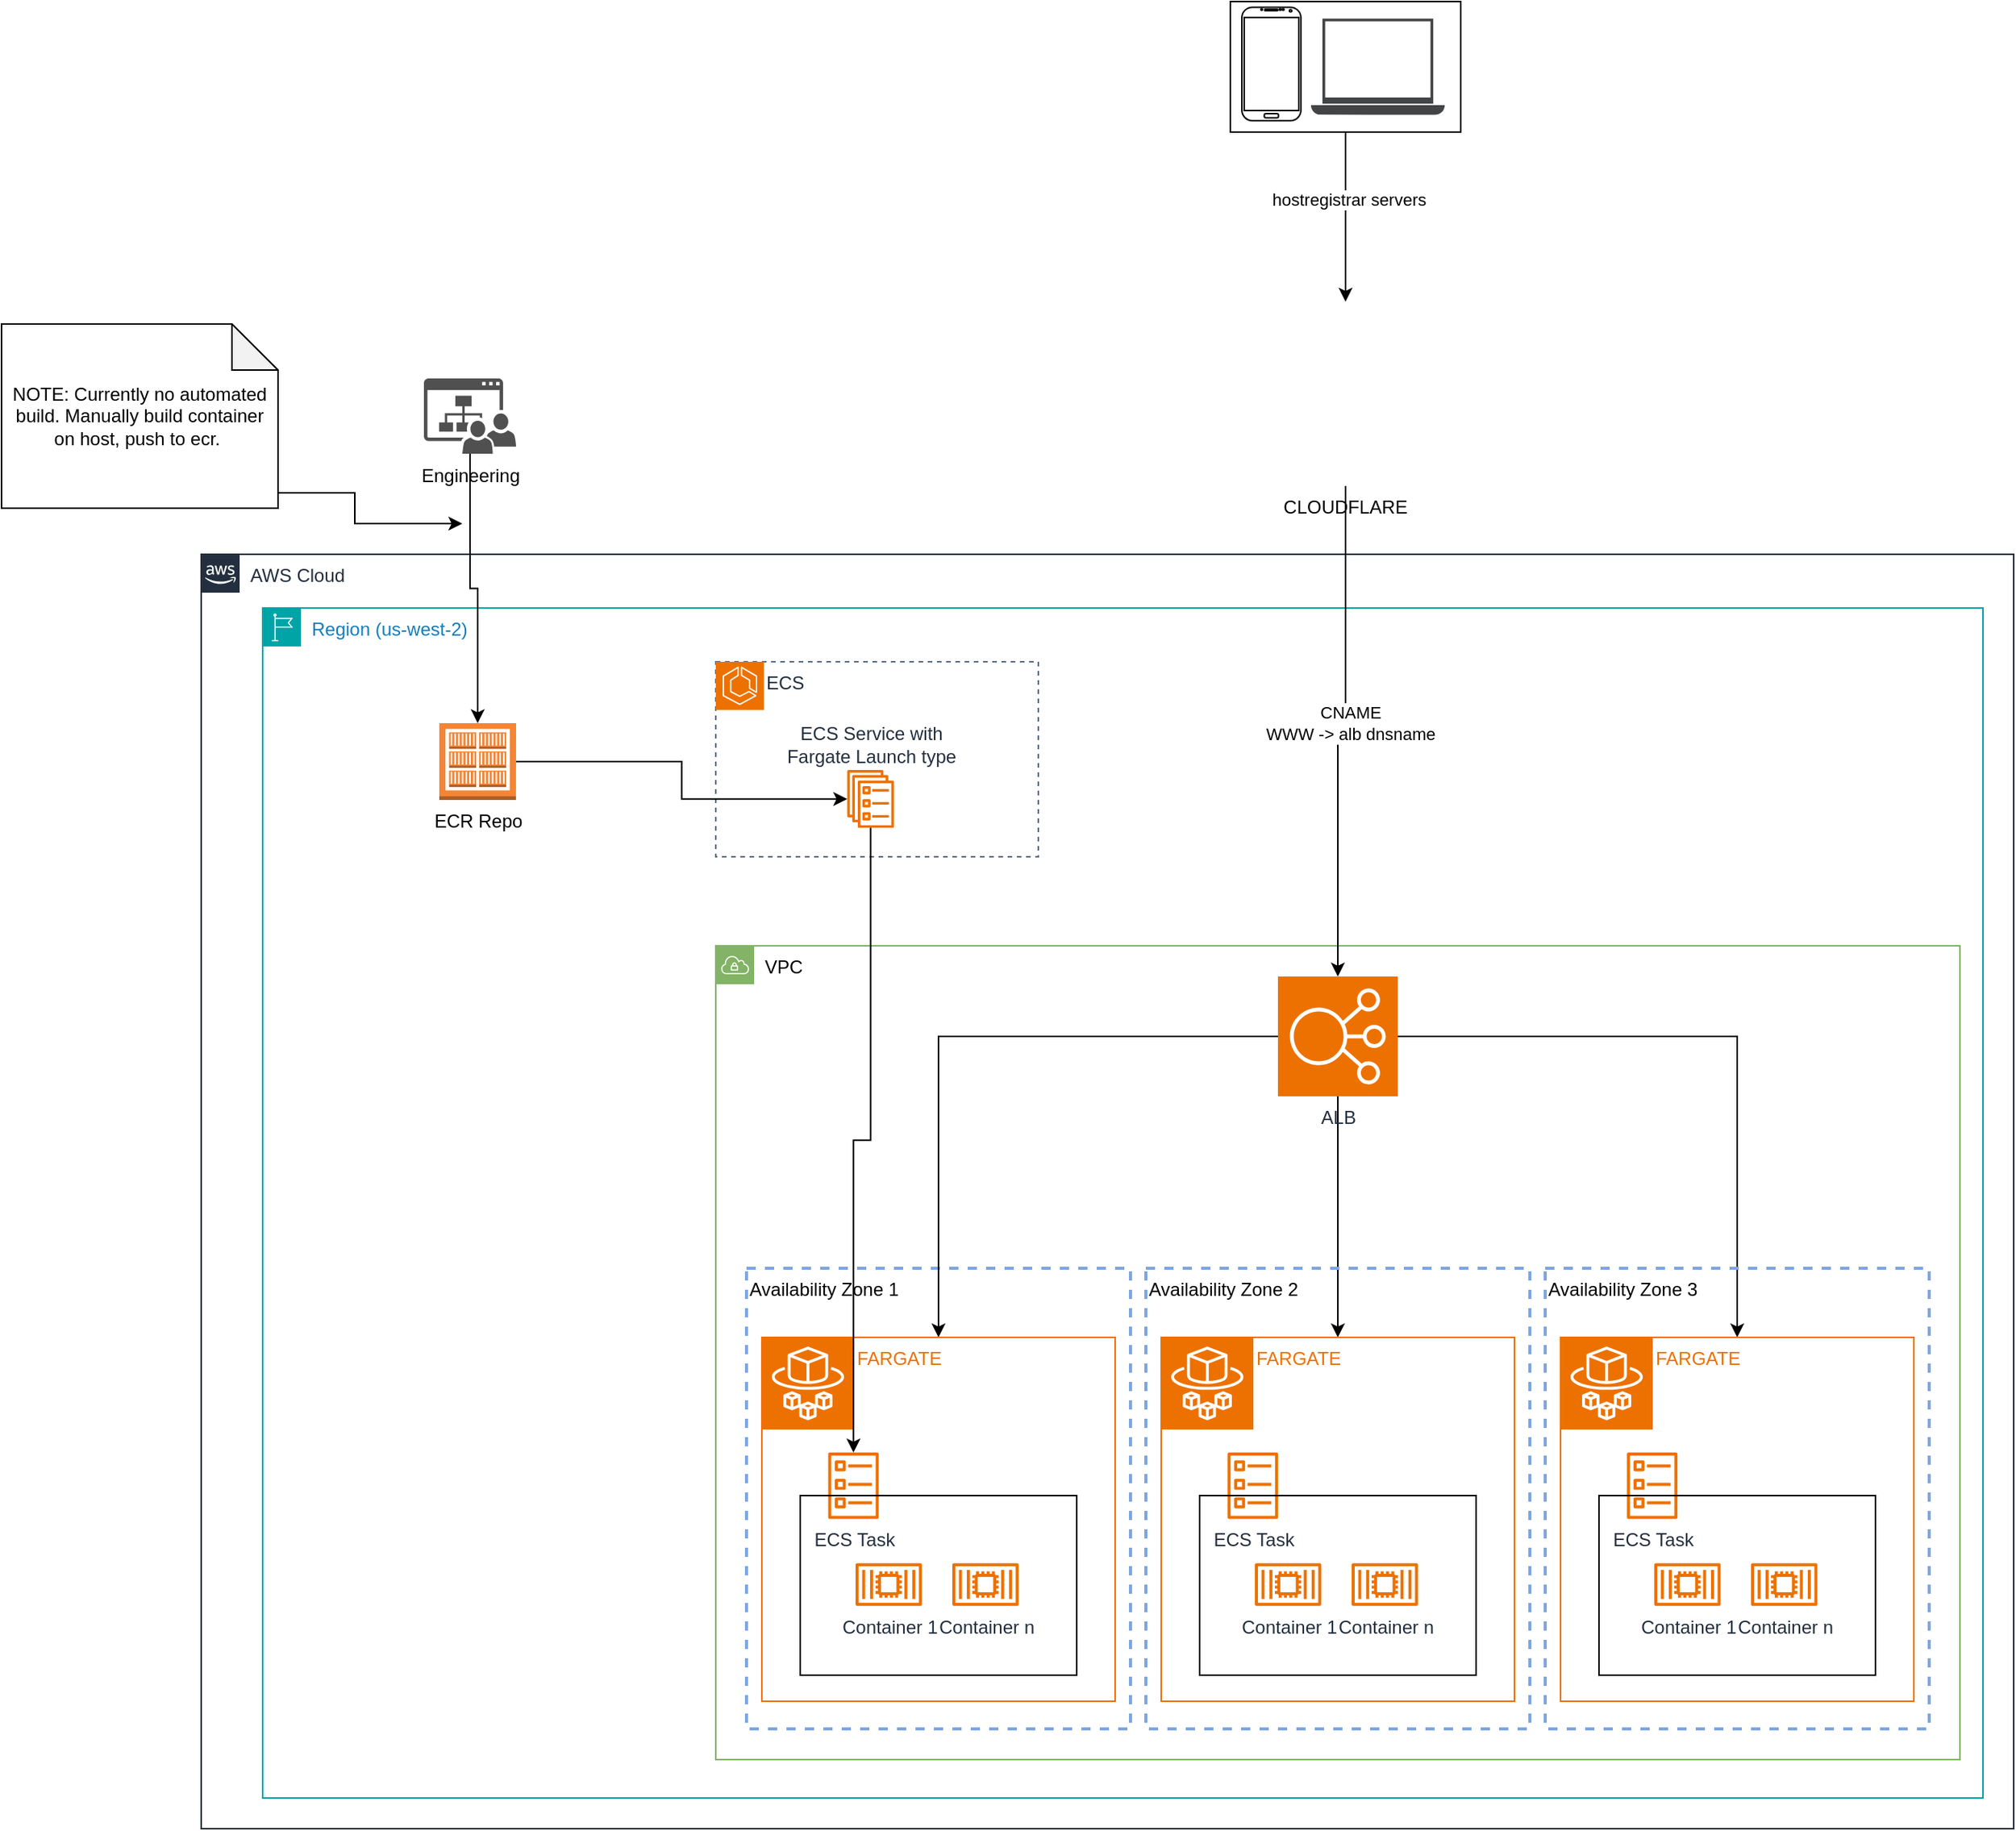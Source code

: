 <mxfile version="22.1.21" type="device">
  <diagram name="Page-1" id="luok9y-tI8inO8Tl4_r4">
    <mxGraphModel dx="2251" dy="2282" grid="1" gridSize="10" guides="1" tooltips="1" connect="1" arrows="1" fold="1" page="1" pageScale="1" pageWidth="850" pageHeight="1100" math="0" shadow="0">
      <root>
        <mxCell id="0" />
        <mxCell id="1" parent="0" />
        <mxCell id="ONaPFHFQr5TVcbF1_sKs-17" value="VPC" style="sketch=0;outlineConnect=0;html=1;whiteSpace=wrap;fontSize=12;fontStyle=0;shape=mxgraph.aws4.group;grIcon=mxgraph.aws4.group_vpc;strokeColor=#82b366;fillColor=none;verticalAlign=top;align=left;spacingLeft=30;dashed=0;strokeWidth=1;" vertex="1" parent="1">
          <mxGeometry x="25" y="435" width="810" height="530" as="geometry" />
        </mxCell>
        <mxCell id="ONaPFHFQr5TVcbF1_sKs-18" value="Availability Zone 1" style="rounded=0;whiteSpace=wrap;html=1;fillColor=none;align=left;verticalAlign=top;dashed=1;strokeWidth=2;strokeColor=#7EA6E0;" vertex="1" parent="1">
          <mxGeometry x="45" y="645" width="250" height="300" as="geometry" />
        </mxCell>
        <mxCell id="ONaPFHFQr5TVcbF1_sKs-79" style="edgeStyle=orthogonalEdgeStyle;rounded=0;orthogonalLoop=1;jettySize=auto;html=1;entryX=0.5;entryY=0;entryDx=0;entryDy=0;" edge="1" parent="1" source="ONaPFHFQr5TVcbF1_sKs-32" target="ONaPFHFQr5TVcbF1_sKs-44">
          <mxGeometry relative="1" as="geometry" />
        </mxCell>
        <mxCell id="ONaPFHFQr5TVcbF1_sKs-80" style="edgeStyle=orthogonalEdgeStyle;rounded=0;orthogonalLoop=1;jettySize=auto;html=1;entryX=0.5;entryY=0;entryDx=0;entryDy=0;" edge="1" parent="1" source="ONaPFHFQr5TVcbF1_sKs-32" target="ONaPFHFQr5TVcbF1_sKs-63">
          <mxGeometry relative="1" as="geometry" />
        </mxCell>
        <mxCell id="ONaPFHFQr5TVcbF1_sKs-81" style="edgeStyle=orthogonalEdgeStyle;rounded=0;orthogonalLoop=1;jettySize=auto;html=1;" edge="1" parent="1" source="ONaPFHFQr5TVcbF1_sKs-32" target="ONaPFHFQr5TVcbF1_sKs-72">
          <mxGeometry relative="1" as="geometry" />
        </mxCell>
        <mxCell id="ONaPFHFQr5TVcbF1_sKs-32" value="ALB" style="sketch=0;points=[[0,0,0],[0.25,0,0],[0.5,0,0],[0.75,0,0],[1,0,0],[0,1,0],[0.25,1,0],[0.5,1,0],[0.75,1,0],[1,1,0],[0,0.25,0],[0,0.5,0],[0,0.75,0],[1,0.25,0],[1,0.5,0],[1,0.75,0]];outlineConnect=0;fontColor=#232F3E;fillColor=#ED7100;strokeColor=#ffffff;dashed=0;verticalLabelPosition=bottom;verticalAlign=top;align=center;html=1;fontSize=12;fontStyle=0;aspect=fixed;shape=mxgraph.aws4.resourceIcon;resIcon=mxgraph.aws4.elastic_load_balancing;" vertex="1" parent="1">
          <mxGeometry x="391" y="455" width="78" height="78" as="geometry" />
        </mxCell>
        <mxCell id="ONaPFHFQr5TVcbF1_sKs-33" value="AWS Cloud" style="points=[[0,0],[0.25,0],[0.5,0],[0.75,0],[1,0],[1,0.25],[1,0.5],[1,0.75],[1,1],[0.75,1],[0.5,1],[0.25,1],[0,1],[0,0.75],[0,0.5],[0,0.25]];outlineConnect=0;gradientColor=none;html=1;whiteSpace=wrap;fontSize=12;fontStyle=0;container=1;pointerEvents=0;collapsible=0;recursiveResize=0;shape=mxgraph.aws4.group;grIcon=mxgraph.aws4.group_aws_cloud_alt;strokeColor=#232F3E;fillColor=none;verticalAlign=top;align=left;spacingLeft=30;fontColor=#232F3E;dashed=0;" vertex="1" parent="1">
          <mxGeometry x="-310" y="180" width="1180" height="830" as="geometry" />
        </mxCell>
        <mxCell id="ONaPFHFQr5TVcbF1_sKs-34" value="Region (us-west-2)" style="points=[[0,0],[0.25,0],[0.5,0],[0.75,0],[1,0],[1,0.25],[1,0.5],[1,0.75],[1,1],[0.75,1],[0.5,1],[0.25,1],[0,1],[0,0.75],[0,0.5],[0,0.25]];outlineConnect=0;gradientColor=none;html=1;whiteSpace=wrap;fontSize=12;fontStyle=0;container=1;pointerEvents=0;collapsible=0;recursiveResize=0;shape=mxgraph.aws4.group;grIcon=mxgraph.aws4.group_region;strokeColor=#00A4A6;fillColor=none;verticalAlign=top;align=left;spacingLeft=30;fontColor=#147EBA;" vertex="1" parent="ONaPFHFQr5TVcbF1_sKs-33">
          <mxGeometry x="40" y="35" width="1120" height="775" as="geometry" />
        </mxCell>
        <mxCell id="ONaPFHFQr5TVcbF1_sKs-45" value="" style="group" vertex="1" connectable="0" parent="ONaPFHFQr5TVcbF1_sKs-34">
          <mxGeometry x="325" y="475" width="230" height="237" as="geometry" />
        </mxCell>
        <mxCell id="ONaPFHFQr5TVcbF1_sKs-44" value="" style="rounded=0;whiteSpace=wrap;html=1;fillColor=none;strokeColor=#ed7100;strokeWidth=1;" vertex="1" parent="ONaPFHFQr5TVcbF1_sKs-45">
          <mxGeometry width="230" height="237" as="geometry" />
        </mxCell>
        <mxCell id="ONaPFHFQr5TVcbF1_sKs-42" value="FARGATE" style="sketch=0;points=[[0,0,0],[0.25,0,0],[0.5,0,0],[0.75,0,0],[1,0,0],[0,1,0],[0.25,1,0],[0.5,1,0],[0.75,1,0],[1,1,0],[0,0.25,0],[0,0.5,0],[0,0.75,0],[1,0.25,0],[1,0.5,0],[1,0.75,0]];outlineConnect=0;fontColor=#ed7100;fillColor=#ED7100;strokeColor=#ffffff;dashed=0;verticalLabelPosition=middle;verticalAlign=top;align=left;html=1;fontSize=12;fontStyle=0;aspect=fixed;shape=mxgraph.aws4.resourceIcon;resIcon=mxgraph.aws4.fargate;labelPosition=right;" vertex="1" parent="ONaPFHFQr5TVcbF1_sKs-45">
          <mxGeometry width="60" height="60" as="geometry" />
        </mxCell>
        <mxCell id="ONaPFHFQr5TVcbF1_sKs-55" value="" style="group" vertex="1" connectable="0" parent="ONaPFHFQr5TVcbF1_sKs-34">
          <mxGeometry x="350" y="550" width="180" height="145" as="geometry" />
        </mxCell>
        <mxCell id="ONaPFHFQr5TVcbF1_sKs-41" value="ECS Task" style="sketch=0;outlineConnect=0;fontColor=#232F3E;gradientColor=none;fillColor=#ED7100;strokeColor=none;dashed=0;verticalLabelPosition=bottom;verticalAlign=top;align=center;html=1;fontSize=12;fontStyle=0;aspect=fixed;pointerEvents=1;shape=mxgraph.aws4.ecs_task;" vertex="1" parent="ONaPFHFQr5TVcbF1_sKs-55">
          <mxGeometry x="18" width="33.3" height="43.2" as="geometry" />
        </mxCell>
        <mxCell id="ONaPFHFQr5TVcbF1_sKs-52" value="" style="rounded=0;whiteSpace=wrap;html=1;fillColor=none;" vertex="1" parent="ONaPFHFQr5TVcbF1_sKs-55">
          <mxGeometry y="28.065" width="180" height="116.935" as="geometry" />
        </mxCell>
        <mxCell id="ONaPFHFQr5TVcbF1_sKs-53" value="Container 1" style="sketch=0;outlineConnect=0;fontColor=#232F3E;gradientColor=none;fillColor=#ED7100;strokeColor=none;dashed=0;verticalLabelPosition=bottom;verticalAlign=top;align=center;html=1;fontSize=12;fontStyle=0;aspect=fixed;pointerEvents=1;shape=mxgraph.aws4.container_2;" vertex="1" parent="ONaPFHFQr5TVcbF1_sKs-55">
          <mxGeometry x="36" y="72.032" width="43.2" height="27.9" as="geometry" />
        </mxCell>
        <mxCell id="ONaPFHFQr5TVcbF1_sKs-54" value="Container n" style="sketch=0;outlineConnect=0;fontColor=#232F3E;gradientColor=none;fillColor=#ED7100;strokeColor=none;dashed=0;verticalLabelPosition=bottom;verticalAlign=top;align=center;html=1;fontSize=12;fontStyle=0;aspect=fixed;pointerEvents=1;shape=mxgraph.aws4.container_2;" vertex="1" parent="ONaPFHFQr5TVcbF1_sKs-55">
          <mxGeometry x="99" y="72.032" width="43.2" height="27.9" as="geometry" />
        </mxCell>
        <mxCell id="ONaPFHFQr5TVcbF1_sKs-61" value="Availability Zone 2" style="rounded=0;whiteSpace=wrap;html=1;fillColor=none;align=left;verticalAlign=top;dashed=1;strokeWidth=2;strokeColor=#7EA6E0;" vertex="1" parent="ONaPFHFQr5TVcbF1_sKs-34">
          <mxGeometry x="575" y="430" width="250" height="300" as="geometry" />
        </mxCell>
        <mxCell id="ONaPFHFQr5TVcbF1_sKs-62" value="" style="group" vertex="1" connectable="0" parent="ONaPFHFQr5TVcbF1_sKs-34">
          <mxGeometry x="585" y="475" width="230" height="237" as="geometry" />
        </mxCell>
        <mxCell id="ONaPFHFQr5TVcbF1_sKs-63" value="" style="rounded=0;whiteSpace=wrap;html=1;fillColor=none;strokeColor=#ed7100;strokeWidth=1;" vertex="1" parent="ONaPFHFQr5TVcbF1_sKs-62">
          <mxGeometry width="230" height="237" as="geometry" />
        </mxCell>
        <mxCell id="ONaPFHFQr5TVcbF1_sKs-64" value="FARGATE" style="sketch=0;points=[[0,0,0],[0.25,0,0],[0.5,0,0],[0.75,0,0],[1,0,0],[0,1,0],[0.25,1,0],[0.5,1,0],[0.75,1,0],[1,1,0],[0,0.25,0],[0,0.5,0],[0,0.75,0],[1,0.25,0],[1,0.5,0],[1,0.75,0]];outlineConnect=0;fontColor=#ed7100;fillColor=#ED7100;strokeColor=#ffffff;dashed=0;verticalLabelPosition=middle;verticalAlign=top;align=left;html=1;fontSize=12;fontStyle=0;aspect=fixed;shape=mxgraph.aws4.resourceIcon;resIcon=mxgraph.aws4.fargate;labelPosition=right;" vertex="1" parent="ONaPFHFQr5TVcbF1_sKs-62">
          <mxGeometry width="60" height="60" as="geometry" />
        </mxCell>
        <mxCell id="ONaPFHFQr5TVcbF1_sKs-65" value="" style="group" vertex="1" connectable="0" parent="ONaPFHFQr5TVcbF1_sKs-34">
          <mxGeometry x="610" y="550" width="180" height="145" as="geometry" />
        </mxCell>
        <mxCell id="ONaPFHFQr5TVcbF1_sKs-66" value="ECS Task" style="sketch=0;outlineConnect=0;fontColor=#232F3E;gradientColor=none;fillColor=#ED7100;strokeColor=none;dashed=0;verticalLabelPosition=bottom;verticalAlign=top;align=center;html=1;fontSize=12;fontStyle=0;aspect=fixed;pointerEvents=1;shape=mxgraph.aws4.ecs_task;" vertex="1" parent="ONaPFHFQr5TVcbF1_sKs-65">
          <mxGeometry x="18" width="33.3" height="43.2" as="geometry" />
        </mxCell>
        <mxCell id="ONaPFHFQr5TVcbF1_sKs-67" value="" style="rounded=0;whiteSpace=wrap;html=1;fillColor=none;" vertex="1" parent="ONaPFHFQr5TVcbF1_sKs-65">
          <mxGeometry y="28.065" width="180" height="116.935" as="geometry" />
        </mxCell>
        <mxCell id="ONaPFHFQr5TVcbF1_sKs-68" value="Container 1" style="sketch=0;outlineConnect=0;fontColor=#232F3E;gradientColor=none;fillColor=#ED7100;strokeColor=none;dashed=0;verticalLabelPosition=bottom;verticalAlign=top;align=center;html=1;fontSize=12;fontStyle=0;aspect=fixed;pointerEvents=1;shape=mxgraph.aws4.container_2;" vertex="1" parent="ONaPFHFQr5TVcbF1_sKs-65">
          <mxGeometry x="36" y="72.032" width="43.2" height="27.9" as="geometry" />
        </mxCell>
        <mxCell id="ONaPFHFQr5TVcbF1_sKs-69" value="Container n" style="sketch=0;outlineConnect=0;fontColor=#232F3E;gradientColor=none;fillColor=#ED7100;strokeColor=none;dashed=0;verticalLabelPosition=bottom;verticalAlign=top;align=center;html=1;fontSize=12;fontStyle=0;aspect=fixed;pointerEvents=1;shape=mxgraph.aws4.container_2;" vertex="1" parent="ONaPFHFQr5TVcbF1_sKs-65">
          <mxGeometry x="99" y="72.032" width="43.2" height="27.9" as="geometry" />
        </mxCell>
        <mxCell id="ONaPFHFQr5TVcbF1_sKs-85" value="" style="group" vertex="1" connectable="0" parent="ONaPFHFQr5TVcbF1_sKs-34">
          <mxGeometry x="295" y="35" width="210" height="127" as="geometry" />
        </mxCell>
        <mxCell id="ONaPFHFQr5TVcbF1_sKs-24" value="" style="fillColor=none;strokeColor=#5A6C86;dashed=1;verticalAlign=top;fontStyle=0;fontColor=#5A6C86;whiteSpace=wrap;html=1;" vertex="1" parent="ONaPFHFQr5TVcbF1_sKs-85">
          <mxGeometry width="210" height="127" as="geometry" />
        </mxCell>
        <mxCell id="ONaPFHFQr5TVcbF1_sKs-3" value="ECS" style="sketch=0;points=[[0,0,0],[0.25,0,0],[0.5,0,0],[0.75,0,0],[1,0,0],[0,1,0],[0.25,1,0],[0.5,1,0],[0.75,1,0],[1,1,0],[0,0.25,0],[0,0.5,0],[0,0.75,0],[1,0.25,0],[1,0.5,0],[1,0.75,0]];outlineConnect=0;fontColor=#232F3E;fillColor=#ED7100;strokeColor=#ffffff;dashed=0;verticalLabelPosition=middle;verticalAlign=top;align=left;html=1;fontSize=12;fontStyle=0;aspect=fixed;shape=mxgraph.aws4.resourceIcon;resIcon=mxgraph.aws4.ecs;labelPosition=right;" vertex="1" parent="ONaPFHFQr5TVcbF1_sKs-85">
          <mxGeometry width="31.358" height="31.358" as="geometry" />
        </mxCell>
        <mxCell id="ONaPFHFQr5TVcbF1_sKs-43" value="ECS Service with&lt;br style=&quot;border-color: var(--border-color);&quot;&gt;Fargate Launch type" style="sketch=0;outlineConnect=0;fontColor=#232F3E;gradientColor=none;fillColor=#ED7100;strokeColor=none;dashed=0;verticalLabelPosition=top;verticalAlign=bottom;align=center;html=1;fontSize=12;fontStyle=0;aspect=fixed;pointerEvents=1;shape=mxgraph.aws4.ecs_service;labelPosition=center;" vertex="1" parent="ONaPFHFQr5TVcbF1_sKs-85">
          <mxGeometry x="85.5" y="70.556" width="30.574" height="37.63" as="geometry" />
        </mxCell>
        <mxCell id="ONaPFHFQr5TVcbF1_sKs-86" style="edgeStyle=orthogonalEdgeStyle;rounded=0;orthogonalLoop=1;jettySize=auto;html=1;" edge="1" parent="ONaPFHFQr5TVcbF1_sKs-34" source="ONaPFHFQr5TVcbF1_sKs-83" target="ONaPFHFQr5TVcbF1_sKs-43">
          <mxGeometry relative="1" as="geometry" />
        </mxCell>
        <mxCell id="ONaPFHFQr5TVcbF1_sKs-83" value="ECR Repo" style="outlineConnect=0;dashed=0;verticalLabelPosition=bottom;verticalAlign=top;align=center;html=1;shape=mxgraph.aws3.ecr_registry;fillColor=#F58534;gradientColor=none;labelPosition=center;" vertex="1" parent="ONaPFHFQr5TVcbF1_sKs-34">
          <mxGeometry x="115" y="75" width="50" height="50" as="geometry" />
        </mxCell>
        <mxCell id="ONaPFHFQr5TVcbF1_sKs-88" style="edgeStyle=orthogonalEdgeStyle;rounded=0;orthogonalLoop=1;jettySize=auto;html=1;" edge="1" parent="ONaPFHFQr5TVcbF1_sKs-34" source="ONaPFHFQr5TVcbF1_sKs-43" target="ONaPFHFQr5TVcbF1_sKs-41">
          <mxGeometry relative="1" as="geometry" />
        </mxCell>
        <mxCell id="ONaPFHFQr5TVcbF1_sKs-39" value="" style="group" vertex="1" connectable="0" parent="1">
          <mxGeometry x="360" y="-180" width="150" height="85" as="geometry" />
        </mxCell>
        <mxCell id="ONaPFHFQr5TVcbF1_sKs-36" value="" style="rounded=0;whiteSpace=wrap;html=1;" vertex="1" parent="ONaPFHFQr5TVcbF1_sKs-39">
          <mxGeometry width="150" height="85" as="geometry" />
        </mxCell>
        <mxCell id="ONaPFHFQr5TVcbF1_sKs-37" value="" style="verticalLabelPosition=bottom;verticalAlign=top;html=1;shadow=0;dashed=0;strokeWidth=1;shape=mxgraph.android.phone2;strokeColor=#080808;" vertex="1" parent="ONaPFHFQr5TVcbF1_sKs-39">
          <mxGeometry x="7.5" y="3.696" width="38.46" height="73.913" as="geometry" />
        </mxCell>
        <mxCell id="ONaPFHFQr5TVcbF1_sKs-38" value="" style="sketch=0;pointerEvents=1;shadow=0;dashed=0;html=1;strokeColor=none;fillColor=#434445;aspect=fixed;labelPosition=center;verticalLabelPosition=bottom;verticalAlign=top;align=center;outlineConnect=0;shape=mxgraph.vvd.laptop;" vertex="1" parent="ONaPFHFQr5TVcbF1_sKs-39">
          <mxGeometry x="52.5" y="11.087" width="87.06" height="62.685" as="geometry" />
        </mxCell>
        <mxCell id="ONaPFHFQr5TVcbF1_sKs-70" value="Availability Zone 3" style="rounded=0;whiteSpace=wrap;html=1;fillColor=none;align=left;verticalAlign=top;dashed=1;strokeWidth=2;strokeColor=#7EA6E0;" vertex="1" parent="1">
          <mxGeometry x="565" y="645" width="250" height="300" as="geometry" />
        </mxCell>
        <mxCell id="ONaPFHFQr5TVcbF1_sKs-71" value="" style="group" vertex="1" connectable="0" parent="1">
          <mxGeometry x="575" y="690" width="230" height="237" as="geometry" />
        </mxCell>
        <mxCell id="ONaPFHFQr5TVcbF1_sKs-72" value="" style="rounded=0;whiteSpace=wrap;html=1;fillColor=none;strokeColor=#ed7100;strokeWidth=1;" vertex="1" parent="ONaPFHFQr5TVcbF1_sKs-71">
          <mxGeometry width="230" height="237" as="geometry" />
        </mxCell>
        <mxCell id="ONaPFHFQr5TVcbF1_sKs-73" value="FARGATE" style="sketch=0;points=[[0,0,0],[0.25,0,0],[0.5,0,0],[0.75,0,0],[1,0,0],[0,1,0],[0.25,1,0],[0.5,1,0],[0.75,1,0],[1,1,0],[0,0.25,0],[0,0.5,0],[0,0.75,0],[1,0.25,0],[1,0.5,0],[1,0.75,0]];outlineConnect=0;fontColor=#ed7100;fillColor=#ED7100;strokeColor=#ffffff;dashed=0;verticalLabelPosition=middle;verticalAlign=top;align=left;html=1;fontSize=12;fontStyle=0;aspect=fixed;shape=mxgraph.aws4.resourceIcon;resIcon=mxgraph.aws4.fargate;labelPosition=right;" vertex="1" parent="ONaPFHFQr5TVcbF1_sKs-71">
          <mxGeometry width="60" height="60" as="geometry" />
        </mxCell>
        <mxCell id="ONaPFHFQr5TVcbF1_sKs-74" value="" style="group" vertex="1" connectable="0" parent="1">
          <mxGeometry x="600" y="765" width="180" height="145" as="geometry" />
        </mxCell>
        <mxCell id="ONaPFHFQr5TVcbF1_sKs-75" value="ECS Task" style="sketch=0;outlineConnect=0;fontColor=#232F3E;gradientColor=none;fillColor=#ED7100;strokeColor=none;dashed=0;verticalLabelPosition=bottom;verticalAlign=top;align=center;html=1;fontSize=12;fontStyle=0;aspect=fixed;pointerEvents=1;shape=mxgraph.aws4.ecs_task;" vertex="1" parent="ONaPFHFQr5TVcbF1_sKs-74">
          <mxGeometry x="18" width="33.3" height="43.2" as="geometry" />
        </mxCell>
        <mxCell id="ONaPFHFQr5TVcbF1_sKs-76" value="" style="rounded=0;whiteSpace=wrap;html=1;fillColor=none;" vertex="1" parent="ONaPFHFQr5TVcbF1_sKs-74">
          <mxGeometry y="28.065" width="180" height="116.935" as="geometry" />
        </mxCell>
        <mxCell id="ONaPFHFQr5TVcbF1_sKs-77" value="Container 1" style="sketch=0;outlineConnect=0;fontColor=#232F3E;gradientColor=none;fillColor=#ED7100;strokeColor=none;dashed=0;verticalLabelPosition=bottom;verticalAlign=top;align=center;html=1;fontSize=12;fontStyle=0;aspect=fixed;pointerEvents=1;shape=mxgraph.aws4.container_2;" vertex="1" parent="ONaPFHFQr5TVcbF1_sKs-74">
          <mxGeometry x="36" y="72.032" width="43.2" height="27.9" as="geometry" />
        </mxCell>
        <mxCell id="ONaPFHFQr5TVcbF1_sKs-78" value="Container n" style="sketch=0;outlineConnect=0;fontColor=#232F3E;gradientColor=none;fillColor=#ED7100;strokeColor=none;dashed=0;verticalLabelPosition=bottom;verticalAlign=top;align=center;html=1;fontSize=12;fontStyle=0;aspect=fixed;pointerEvents=1;shape=mxgraph.aws4.container_2;" vertex="1" parent="ONaPFHFQr5TVcbF1_sKs-74">
          <mxGeometry x="99" y="72.032" width="43.2" height="27.9" as="geometry" />
        </mxCell>
        <mxCell id="ONaPFHFQr5TVcbF1_sKs-94" style="edgeStyle=orthogonalEdgeStyle;rounded=0;orthogonalLoop=1;jettySize=auto;html=1;" edge="1" parent="1" source="ONaPFHFQr5TVcbF1_sKs-82" target="ONaPFHFQr5TVcbF1_sKs-32">
          <mxGeometry relative="1" as="geometry" />
        </mxCell>
        <mxCell id="ONaPFHFQr5TVcbF1_sKs-95" value="CNAME&lt;br&gt;WWW -&amp;gt; alb dnsname" style="edgeLabel;html=1;align=center;verticalAlign=middle;resizable=0;points=[];" vertex="1" connectable="0" parent="ONaPFHFQr5TVcbF1_sKs-94">
          <mxGeometry x="-0.052" y="3" relative="1" as="geometry">
            <mxPoint as="offset" />
          </mxGeometry>
        </mxCell>
        <mxCell id="ONaPFHFQr5TVcbF1_sKs-82" value="CLOUDFLARE" style="shape=image;imageAspect=0;aspect=fixed;verticalLabelPosition=bottom;verticalAlign=top;image=https://yt3.googleusercontent.com/lyrJ4UAHQLNGpkLQbL03Xh6GJvAZxA1loSDBRYPWuRbssAoEdCsN0DeybqdKNiJH7KA9NsoH-w=s900-c-k-c0x00ffffff-no-rj;" vertex="1" parent="1">
          <mxGeometry x="375" y="15.5" width="120" height="120" as="geometry" />
        </mxCell>
        <mxCell id="ONaPFHFQr5TVcbF1_sKs-91" style="edgeStyle=orthogonalEdgeStyle;rounded=0;orthogonalLoop=1;jettySize=auto;html=1;" edge="1" parent="1" source="ONaPFHFQr5TVcbF1_sKs-90" target="ONaPFHFQr5TVcbF1_sKs-83">
          <mxGeometry relative="1" as="geometry" />
        </mxCell>
        <mxCell id="ONaPFHFQr5TVcbF1_sKs-90" value="Engineering" style="sketch=0;pointerEvents=1;shadow=0;dashed=0;html=1;strokeColor=none;fillColor=#505050;labelPosition=center;verticalLabelPosition=bottom;verticalAlign=top;outlineConnect=0;align=center;shape=mxgraph.office.sites.site_team;" vertex="1" parent="1">
          <mxGeometry x="-165" y="65.5" width="60" height="49" as="geometry" />
        </mxCell>
        <mxCell id="ONaPFHFQr5TVcbF1_sKs-92" style="edgeStyle=orthogonalEdgeStyle;rounded=0;orthogonalLoop=1;jettySize=auto;html=1;" edge="1" parent="1" source="ONaPFHFQr5TVcbF1_sKs-36" target="ONaPFHFQr5TVcbF1_sKs-82">
          <mxGeometry relative="1" as="geometry" />
        </mxCell>
        <mxCell id="ONaPFHFQr5TVcbF1_sKs-96" value="hostregistrar servers" style="edgeLabel;html=1;align=center;verticalAlign=middle;resizable=0;points=[];" vertex="1" connectable="0" parent="ONaPFHFQr5TVcbF1_sKs-92">
          <mxGeometry x="-0.204" y="2" relative="1" as="geometry">
            <mxPoint as="offset" />
          </mxGeometry>
        </mxCell>
        <mxCell id="ONaPFHFQr5TVcbF1_sKs-99" style="edgeStyle=orthogonalEdgeStyle;rounded=0;orthogonalLoop=1;jettySize=auto;html=1;" edge="1" parent="1" source="ONaPFHFQr5TVcbF1_sKs-98">
          <mxGeometry relative="1" as="geometry">
            <mxPoint x="-140" y="160" as="targetPoint" />
            <Array as="points">
              <mxPoint x="-210" y="140" />
              <mxPoint x="-210" y="160" />
            </Array>
          </mxGeometry>
        </mxCell>
        <mxCell id="ONaPFHFQr5TVcbF1_sKs-98" value="NOTE: Currently no automated build. Manually build container on host, push to ecr.&amp;nbsp;" style="shape=note;whiteSpace=wrap;html=1;backgroundOutline=1;darkOpacity=0.05;" vertex="1" parent="1">
          <mxGeometry x="-440" y="30" width="180" height="120" as="geometry" />
        </mxCell>
      </root>
    </mxGraphModel>
  </diagram>
</mxfile>
